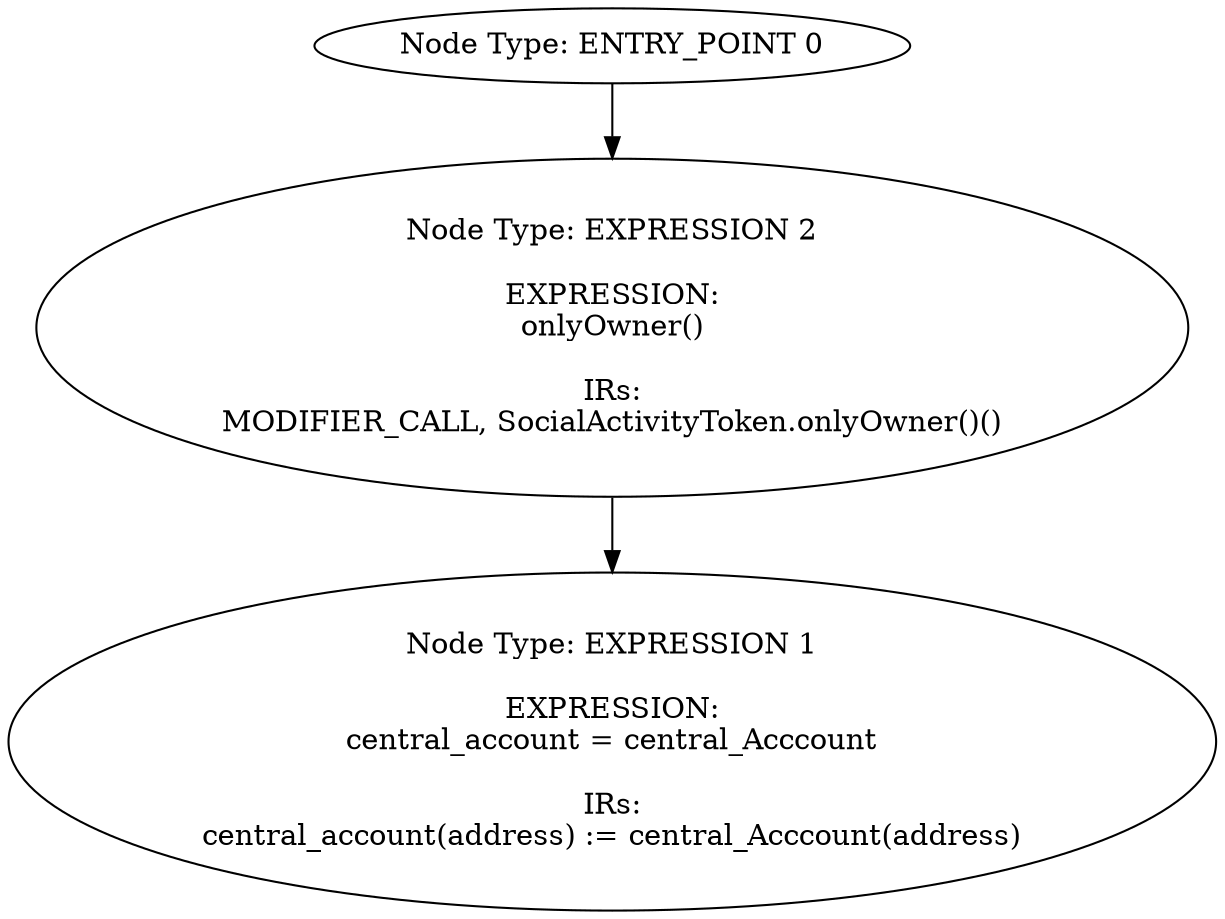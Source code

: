 digraph{
0[label="Node Type: ENTRY_POINT 0
"];
0->2;
1[label="Node Type: EXPRESSION 1

EXPRESSION:
central_account = central_Acccount

IRs:
central_account(address) := central_Acccount(address)"];
2[label="Node Type: EXPRESSION 2

EXPRESSION:
onlyOwner()

IRs:
MODIFIER_CALL, SocialActivityToken.onlyOwner()()"];
2->1;
}
